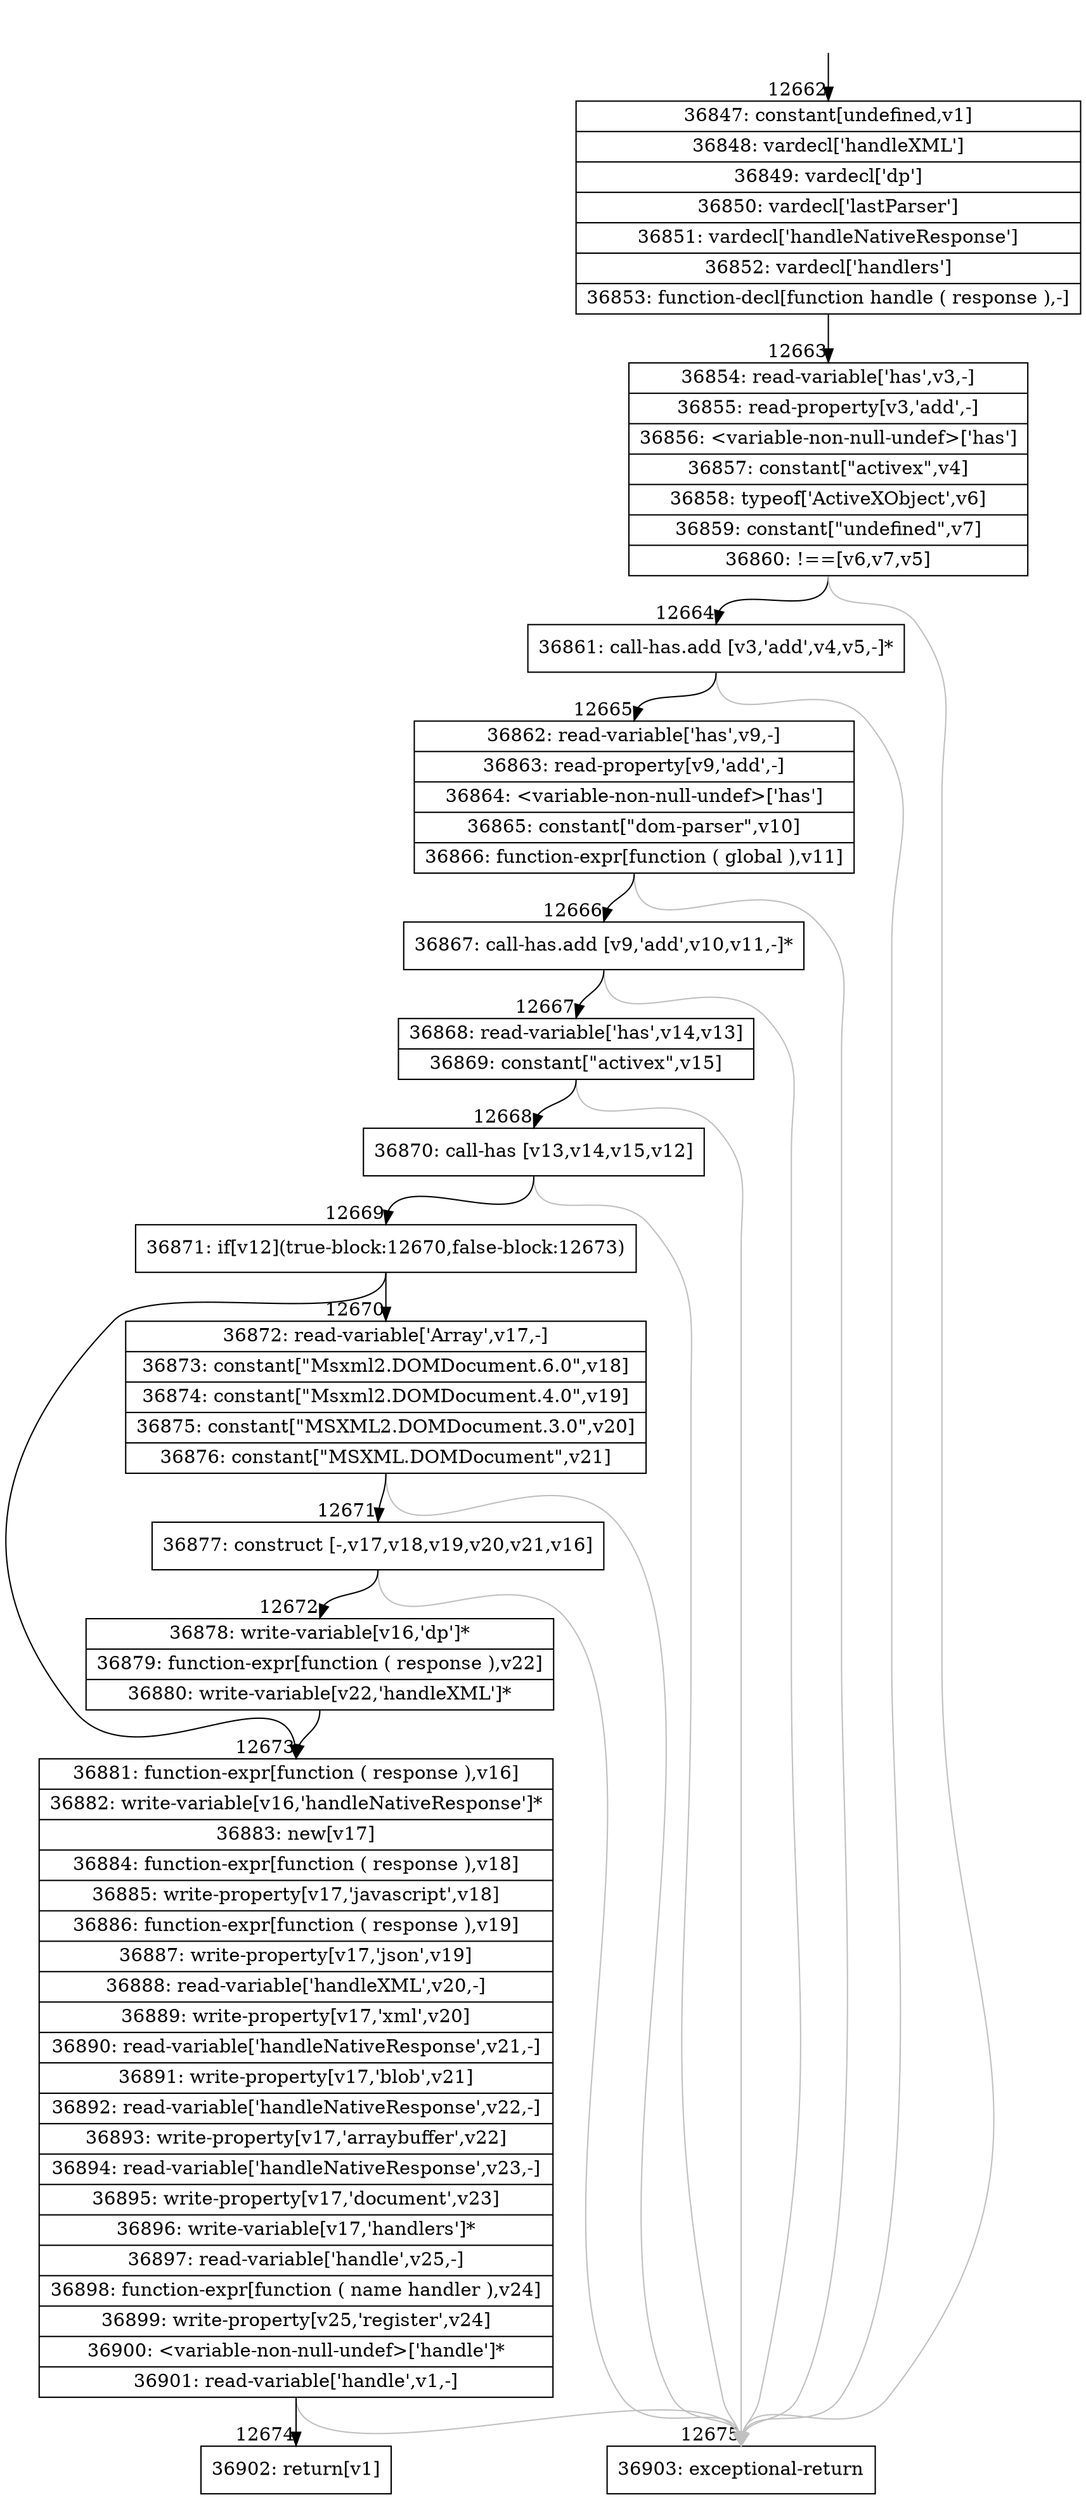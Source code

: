digraph {
rankdir="TD"
BB_entry920[shape=none,label=""];
BB_entry920 -> BB12662 [tailport=s, headport=n, headlabel="    12662"]
BB12662 [shape=record label="{36847: constant[undefined,v1]|36848: vardecl['handleXML']|36849: vardecl['dp']|36850: vardecl['lastParser']|36851: vardecl['handleNativeResponse']|36852: vardecl['handlers']|36853: function-decl[function handle ( response ),-]}" ] 
BB12662 -> BB12663 [tailport=s, headport=n, headlabel="      12663"]
BB12663 [shape=record label="{36854: read-variable['has',v3,-]|36855: read-property[v3,'add',-]|36856: \<variable-non-null-undef\>['has']|36857: constant[\"activex\",v4]|36858: typeof['ActiveXObject',v6]|36859: constant[\"undefined\",v7]|36860: !==[v6,v7,v5]}" ] 
BB12663 -> BB12664 [tailport=s, headport=n, headlabel="      12664"]
BB12663 -> BB12675 [tailport=s, headport=n, color=gray, headlabel="      12675"]
BB12664 [shape=record label="{36861: call-has.add [v3,'add',v4,v5,-]*}" ] 
BB12664 -> BB12665 [tailport=s, headport=n, headlabel="      12665"]
BB12664 -> BB12675 [tailport=s, headport=n, color=gray]
BB12665 [shape=record label="{36862: read-variable['has',v9,-]|36863: read-property[v9,'add',-]|36864: \<variable-non-null-undef\>['has']|36865: constant[\"dom-parser\",v10]|36866: function-expr[function ( global ),v11]}" ] 
BB12665 -> BB12666 [tailport=s, headport=n, headlabel="      12666"]
BB12665 -> BB12675 [tailport=s, headport=n, color=gray]
BB12666 [shape=record label="{36867: call-has.add [v9,'add',v10,v11,-]*}" ] 
BB12666 -> BB12667 [tailport=s, headport=n, headlabel="      12667"]
BB12666 -> BB12675 [tailport=s, headport=n, color=gray]
BB12667 [shape=record label="{36868: read-variable['has',v14,v13]|36869: constant[\"activex\",v15]}" ] 
BB12667 -> BB12668 [tailport=s, headport=n, headlabel="      12668"]
BB12667 -> BB12675 [tailport=s, headport=n, color=gray]
BB12668 [shape=record label="{36870: call-has [v13,v14,v15,v12]}" ] 
BB12668 -> BB12669 [tailport=s, headport=n, headlabel="      12669"]
BB12668 -> BB12675 [tailport=s, headport=n, color=gray]
BB12669 [shape=record label="{36871: if[v12](true-block:12670,false-block:12673)}" ] 
BB12669 -> BB12670 [tailport=s, headport=n, headlabel="      12670"]
BB12669 -> BB12673 [tailport=s, headport=n, headlabel="      12673"]
BB12670 [shape=record label="{36872: read-variable['Array',v17,-]|36873: constant[\"Msxml2.DOMDocument.6.0\",v18]|36874: constant[\"Msxml2.DOMDocument.4.0\",v19]|36875: constant[\"MSXML2.DOMDocument.3.0\",v20]|36876: constant[\"MSXML.DOMDocument\",v21]}" ] 
BB12670 -> BB12671 [tailport=s, headport=n, headlabel="      12671"]
BB12670 -> BB12675 [tailport=s, headport=n, color=gray]
BB12671 [shape=record label="{36877: construct [-,v17,v18,v19,v20,v21,v16]}" ] 
BB12671 -> BB12672 [tailport=s, headport=n, headlabel="      12672"]
BB12671 -> BB12675 [tailport=s, headport=n, color=gray]
BB12672 [shape=record label="{36878: write-variable[v16,'dp']*|36879: function-expr[function ( response ),v22]|36880: write-variable[v22,'handleXML']*}" ] 
BB12672 -> BB12673 [tailport=s, headport=n]
BB12673 [shape=record label="{36881: function-expr[function ( response ),v16]|36882: write-variable[v16,'handleNativeResponse']*|36883: new[v17]|36884: function-expr[function ( response ),v18]|36885: write-property[v17,'javascript',v18]|36886: function-expr[function ( response ),v19]|36887: write-property[v17,'json',v19]|36888: read-variable['handleXML',v20,-]|36889: write-property[v17,'xml',v20]|36890: read-variable['handleNativeResponse',v21,-]|36891: write-property[v17,'blob',v21]|36892: read-variable['handleNativeResponse',v22,-]|36893: write-property[v17,'arraybuffer',v22]|36894: read-variable['handleNativeResponse',v23,-]|36895: write-property[v17,'document',v23]|36896: write-variable[v17,'handlers']*|36897: read-variable['handle',v25,-]|36898: function-expr[function ( name handler ),v24]|36899: write-property[v25,'register',v24]|36900: \<variable-non-null-undef\>['handle']*|36901: read-variable['handle',v1,-]}" ] 
BB12673 -> BB12674 [tailport=s, headport=n, headlabel="      12674"]
BB12673 -> BB12675 [tailport=s, headport=n, color=gray]
BB12674 [shape=record label="{36902: return[v1]}" ] 
BB12675 [shape=record label="{36903: exceptional-return}" ] 
//#$~ 17779
}
